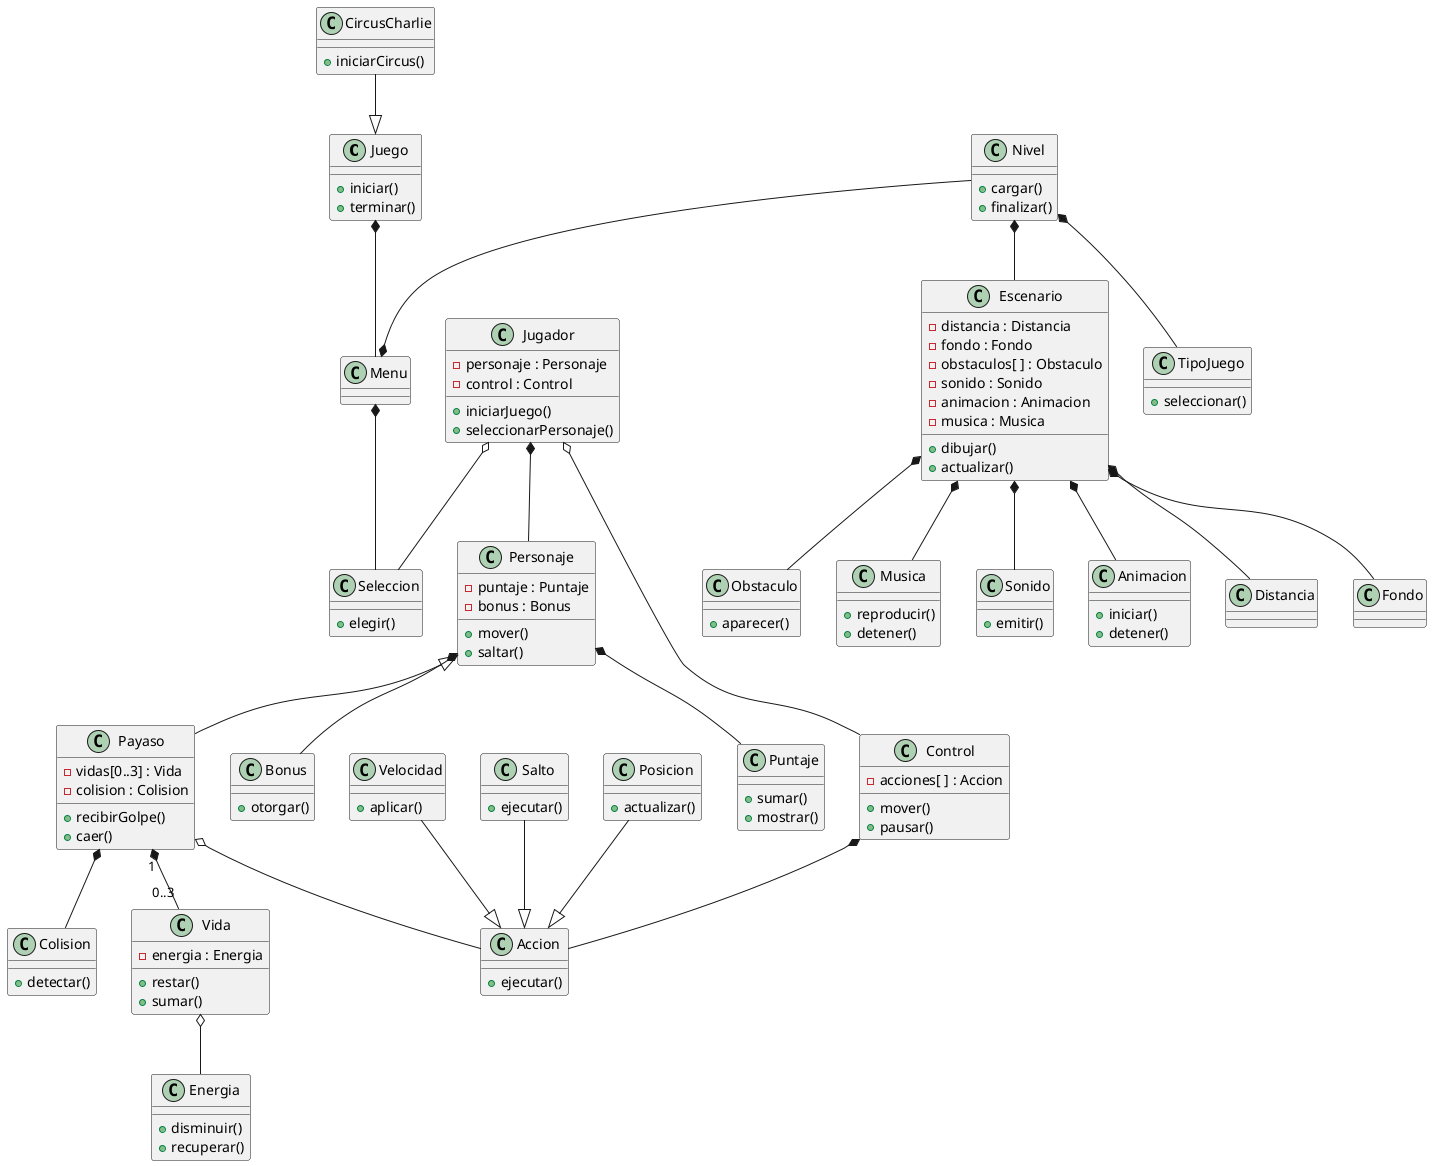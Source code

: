 @startuml
class Juego {
  +iniciar()
  +terminar()
}

class Nivel {
  +cargar()
  +finalizar()
}

class Personaje {
  -puntaje : Puntaje
  -bonus : Bonus
  +mover()
  +saltar()
}

class Payaso {
  -vidas[0..3] : Vida
  -colision : Colision
  +recibirGolpe()
  +caer()
}

class Vida {
  -energia : Energia
  +restar()
  +sumar()
}

class Animacion {
  +iniciar()
  +detener()
}

class Escenario {
  -distancia : Distancia
  -fondo : Fondo
  -obstaculos[ ] : Obstaculo
  -sonido : Sonido
  -animacion : Animacion
  -musica : Musica
  +dibujar()
  +actualizar()
}

class Distancia

class Fondo

class Obstaculo {
  +aparecer()
}

class Musica {
  +reproducir()
  +detener()
}

class Sonido {
  +emitir()
}

class TipoJuego {
  +seleccionar()
}

class Bonus {
  +otorgar()
}

class Puntaje {
  +sumar()
  +mostrar()
}

class Control {
  -acciones[ ] : Accion
  +mover()
  +pausar()
}

class Accion {
  +ejecutar()
}

class Jugador {
  -personaje : Personaje
  -control : Control
  +iniciarJuego()
  +seleccionarPersonaje()
}

class Velocidad {
  +aplicar()
}

class Salto {
  +ejecutar()
}

class Posicion {
  +actualizar()
}

class Energia {
  +disminuir()
  +recuperar()
}

class Colision {
  +detectar()
}

class CircusCharlie {
  +iniciarCircus()
}

class Seleccion {
  +elegir()
}

' Relaciones
CircusCharlie --|> Juego
Juego *-- Menu
Nivel --* Menu
Jugador o-- Seleccion
Nivel *-- Escenario
Menu *-- Seleccion
Escenario *-- Musica
Escenario *-- Distancia
Escenario *-- Fondo
Escenario *-- Obstaculo
Escenario *-- Sonido
Escenario *-- Animacion
Nivel *-- TipoJuego
Personaje *-- Puntaje
Personaje *-- Bonus
Jugador *-- Personaje
Personaje <|-- Payaso
Jugador o-- Control
Control *-- Accion
Payaso o-- Accion
Velocidad --|> Accion
Salto --|> Accion
Posicion --|> Accion
Vida o-- Energia
Payaso *-- Colision
Payaso "1" *-- "0..3" Vida
@enduml
